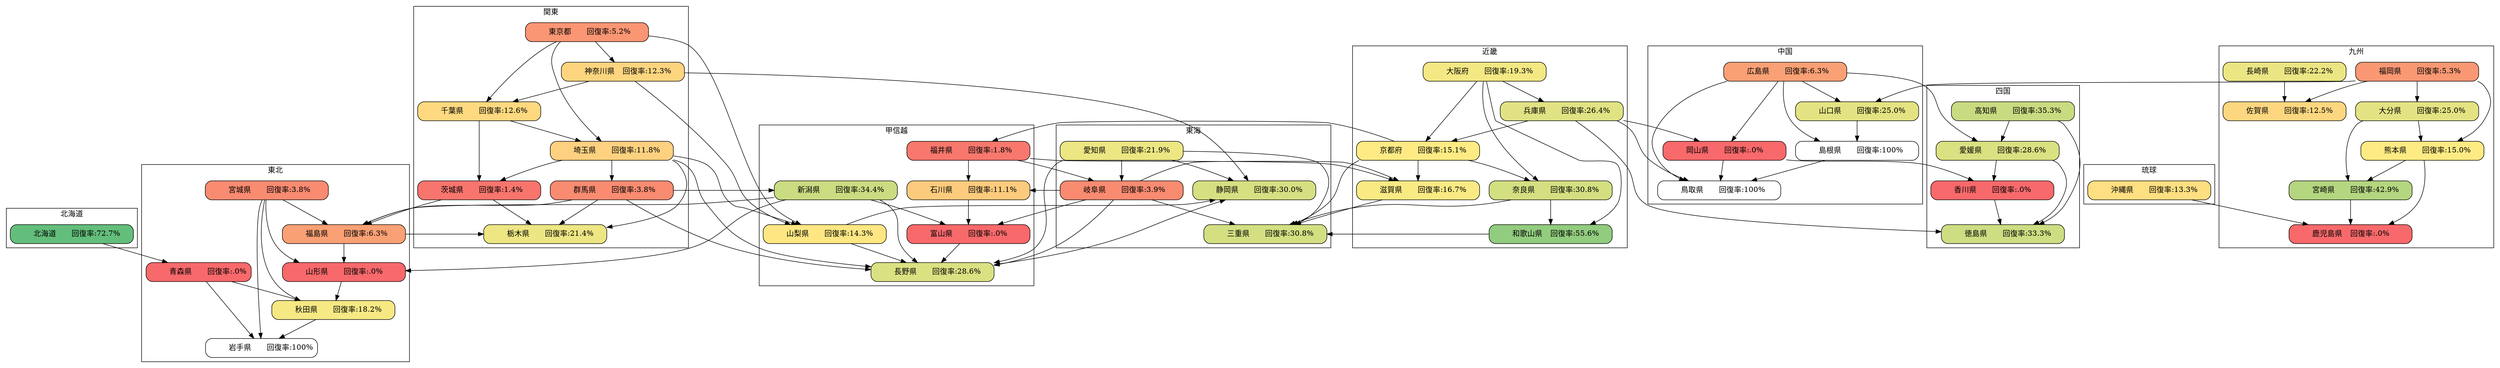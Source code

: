 digraph fdp {
    node [shape=box style="filled,rounded"]
        subgraph body {
            01->02
            02->03
            02->05
            04->03
            05->03
            04->05
            04->06
            04->07
            06->05
            07->06
            15->06
            08->07
            07->09
            10->07
            15->07
            08->09
            11->08
            12->08
            10->09
            11->09
            11->10
            10->15
            10->20
            12->11
            13->11
            11->19
            11->20
            13->12
            14->12
            13->14
            13->19
            14->19
            14->22
            15->16
            15->20
            17->16
            16->20
            21->16
            18->17
            21->17
            18->21
            18->25
            26->18
            19->20
            19->22
            21->20
            20->22
            23->20
            23->21
            21->24
            21->25
            23->22
            23->24
            25->24
            26->24
            29->24
            30->24
            26->25
            27->26
            28->26
            26->29
            27->28
            27->29
            27->30
            28->31
            28->33
            28->36
            29->30
            32->31
            33->31
            34->31
            34->32
            35->32
            34->33
            33->37
            34->35
            34->38
            40->35
            37->36
            38->36
            39->36
            38->37
            39->38
            40->41
            40->43
            40->44
            42->41
            44->43
            43->45
            43->46
            44->45
            45->46
            47->46
        }

        subgraph cluster_hokkaido {
            label = "北海道"
            color = "black"
            01  [label = "	北海道	回復率:72.7%	",fillcolor =	"#63BE7B"]
        }

        subgraph cluster_tohoku {
            label = "東北"
            02	[label = "	青森県	回復率:.0%", fillcolor =	"#F8696B"]
            03	[label = "	岩手県	回復率:100%",fillcolor =	"#FFFFFF"]
            04	[label = "	宮城県	回復率:3.8%	",fillcolor =	"#F98B71"]
            05	[label = "	秋田県	回復率:18.2%	",fillcolor =	"#F6E984"]
            06	[label = "	山形県	回復率:.0%	",fillcolor =	"#F8696B"]
            07	[label = "	福島県	回復率:6.3%	",fillcolor =	"#FAA075"]
        }            
            
        subgraph cluster_kanto {
            label = "関東"
            08	[label = "	茨城県	回復率:1.4%	",fillcolor =	"#F8756D"]
            09	[label = "	栃木県	回復率:21.4%	",fillcolor =	"#EDE683"]
            10	[label = "	群馬県	回復率:3.8%	",fillcolor =	"#F98B71"]
            11	[label = "	埼玉県	回復率:11.8%	",fillcolor =	"#FDD17F"]
            12	[label = "	千葉県	回復率:12.6%	",fillcolor =	"#FED980"]
            13	[label = "	東京都	回復率:5.2%	",fillcolor =	"#FA9673"]
            14	[label = "	神奈川県	回復率:12.3%	",fillcolor =	"#FDD57F"]
        }
        
        subgraph cluster_koshinetsu {
            label = "甲信越"
            15	[label = "	新潟県	回復率:34.4%	",fillcolor =	"#CADC81"]
            16	[label = "	富山県	回復率:.0%	",fillcolor =	"#F8696B"]
            17	[label = "	石川県	回復率:11.1%	",fillcolor =	"#FDCB7D"]
            18	[label = "	福井県	回復率:1.8%	",fillcolor =	"#F8786D"]
            19	[label = "	山梨県	回復率:14.3%	",fillcolor =	"#FEE783"]
            20	[label = "	長野県	回復率:28.6%	",fillcolor =	"#DAE182"]
        }

        subgraph cluster_tokai {
            label = "東海"
            21	[label = "	岐阜県	回復率:3.9%	",fillcolor =	"#F98B71"]
            22	[label = "	静岡県	回復率:30.0%	",fillcolor =	"#D6E082"]
            23	[label = "	愛知県	回復率:21.9%	",fillcolor =	"#ECE683"]
            24	[label = "	三重県	回復率:30.8%	",fillcolor =	"#D4DF82"]
        }
            
        subgraph cluster_kinki {
            label = "近畿"
            25	[label = "	滋賀県	回復率:16.7%	",fillcolor =	"#FAEA84"]
            26	[label = "	京都府	回復率:15.1%	",fillcolor =	"#FEEB84"]
            27	[label = "	大阪府	回復率:19.3%	",fillcolor =	"#F3E884"]
            28	[label = "	兵庫県	回復率:26.4%	",fillcolor =	"#E0E283"]
            29	[label = "	奈良県	回復率:30.8%	",fillcolor =	"#D4DF82"]
            30	[label = "	和歌山県	回復率:55.6%	",fillcolor =	"#92CC7E"]
        }

        subgraph cluster_chugoku {
            label = "中国"
            31	[label = "	鳥取県	回復率:100%	",fillcolor =	"#FFFFFF"]
            32	[label = "	島根県	回復率:100%	",fillcolor =	"#FFFFFF"]
            33	[label = "	岡山県	回復率:.0%	",fillcolor =	"#F8696B"]
            34	[label = "	広島県	回復率:6.3%	",fillcolor =	"#FAA075"]
            35	[label = "	山口県	回復率:25.0%	",fillcolor =	"#E4E383"]
        }
        
        subgraph cluster_shikoku {
            label = "四国"
            36	[label = "	徳島県	回復率:33.3%	",fillcolor =	"#CDDD82"]
            37	[label = "	香川県	回復率:.0%	",fillcolor =	"#F8696B"]
            38	[label = "	愛媛県	回復率:28.6%	",fillcolor =	"#DAE182"]
            39	[label = "	高知県	回復率:35.3%	",fillcolor =	"#C8DB81"]
        }

        subgraph cluster_kyushu {
            label = "九州"
            40	[label = "	福岡県	回復率:5.3%	",fillcolor =	"#FA9874"]
            41	[label = "	佐賀県	回復率:12.5%	",fillcolor =	"#FDD780"]
            42	[label = "	長崎県	回復率:22.2%	",fillcolor =	"#EBE683"]
            43	[label = "	熊本県	回復率:15.0%	",fillcolor =	"#FFEB84"]
            44	[label = "	大分県	回復率:25.0%	",fillcolor =	"#E4E383"]
            45	[label = "	宮崎県	回復率:42.9%	",fillcolor =	"#B4D680"]
            46	[label = "	鹿児島県	回復率:.0%	",fillcolor =	"#F8696B"]
        }
            
        subgraph cluster_ryukyu {
            label = "琉球"
            47	[label = "	沖縄県	回復率:13.3%	",fillcolor =	"#FEDF81"]
        }
}